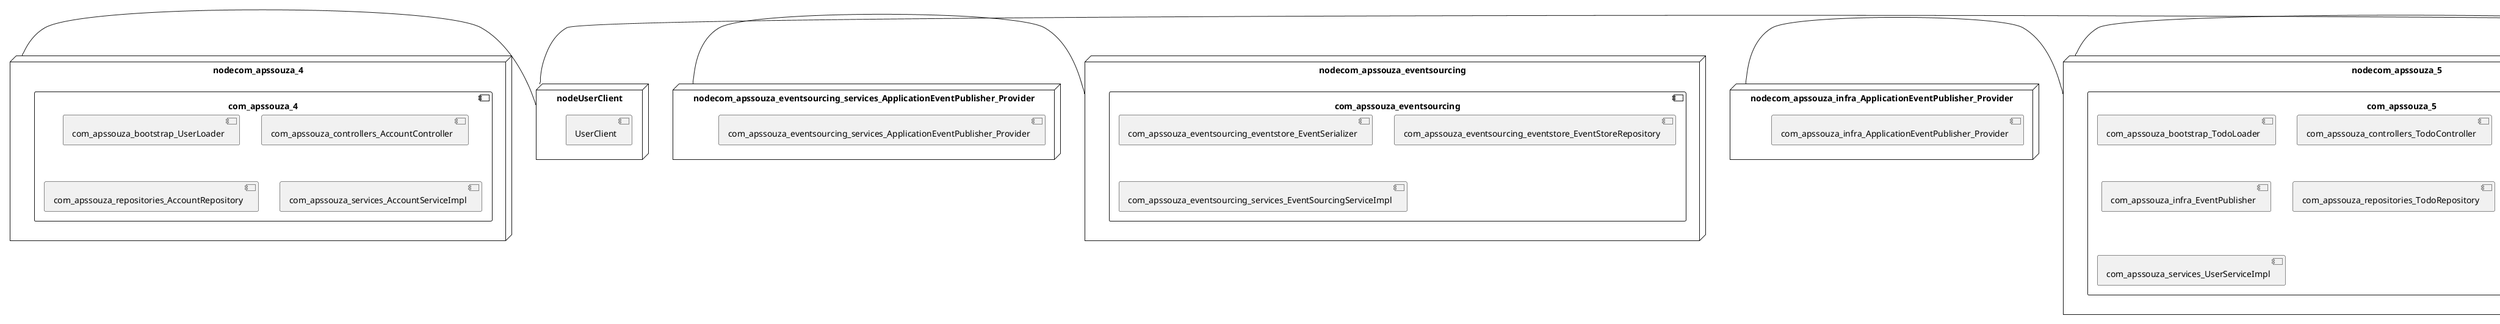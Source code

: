 @startuml
skinparam fixCircleLabelOverlapping true
skinparam componentStyle uml2
node nodecom_apssouza {
component com_apssouza {
[com_apssouza_eventsourcing_commands_EmailCommandHandler] [[apssouza22-java-microservice.system#_mcDNXTfmEe-Ro6Jq7l0Zpw]]
[com_apssouza_mailservice_controllers_NotifyController] [[apssouza22-java-microservice.system#_mcDNXTfmEe-Ro6Jq7l0Zpw]]
}
}
node nodecom_apssouza_2 {
component com_apssouza_2 {
[com_apssouza_controllers_TodoChangesController] [[apssouza22-java-microservice.system#_mcDNXTfmEe-Ro6Jq7l0Zpw]]
[com_apssouza_monitors_TodoStoreEventChanges] [[apssouza22-java-microservice.system#_mcDNXTfmEe-Ro6Jq7l0Zpw]]
}
}
node nodecom_apssouza_3 {
component com_apssouza_3 {
[com_apssouza_controllers_TodoServiceStatisticsController] [[apssouza22-java-microservice.system#_mcDNXTfmEe-Ro6Jq7l0Zpw]]
[com_apssouza_monitors_TodoServiceMethodInvokedStore] [[apssouza22-java-microservice.system#_mcDNXTfmEe-Ro6Jq7l0Zpw]]
}
}
node nodecom_apssouza_4 {
component com_apssouza_4 {
[com_apssouza_bootstrap_UserLoader] [[apssouza22-java-microservice.system#_mcDNXTfmEe-Ro6Jq7l0Zpw]]
[com_apssouza_controllers_AccountController] [[apssouza22-java-microservice.system#_mcDNXTfmEe-Ro6Jq7l0Zpw]]
[com_apssouza_repositories_AccountRepository] [[apssouza22-java-microservice.system#_mcDNXTfmEe-Ro6Jq7l0Zpw]]
[com_apssouza_services_AccountServiceImpl] [[apssouza22-java-microservice.system#_mcDNXTfmEe-Ro6Jq7l0Zpw]]
}
}
node nodecom_apssouza_5 {
component com_apssouza_5 {
[com_apssouza_bootstrap_TodoLoader] [[apssouza22-java-microservice.system#_mcDNXTfmEe-Ro6Jq7l0Zpw]]
[com_apssouza_controllers_TodoController] [[apssouza22-java-microservice.system#_mcDNXTfmEe-Ro6Jq7l0Zpw]]
[com_apssouza_controllers_UserController] [[apssouza22-java-microservice.system#_mcDNXTfmEe-Ro6Jq7l0Zpw]]
[com_apssouza_infra_EventPublisher] [[apssouza22-java-microservice.system#_mcDNXTfmEe-Ro6Jq7l0Zpw]]
[com_apssouza_repositories_TodoRepository] [[apssouza22-java-microservice.system#_mcDNXTfmEe-Ro6Jq7l0Zpw]]
[com_apssouza_services_TodoServiceImpl] [[apssouza22-java-microservice.system#_mcDNXTfmEe-Ro6Jq7l0Zpw]]
[com_apssouza_services_UserServiceImpl] [[apssouza22-java-microservice.system#_mcDNXTfmEe-Ro6Jq7l0Zpw]]
}
}
node nodecom_apssouza_eventsourcing {
component com_apssouza_eventsourcing {
[com_apssouza_eventsourcing_eventstore_EventSerializer] [[apssouza22-java-microservice.system#_mcDNXTfmEe-Ro6Jq7l0Zpw]]
[com_apssouza_eventsourcing_eventstore_EventStoreRepository] [[apssouza22-java-microservice.system#_mcDNXTfmEe-Ro6Jq7l0Zpw]]
[com_apssouza_eventsourcing_services_EventSourcingServiceImpl] [[apssouza22-java-microservice.system#_mcDNXTfmEe-Ro6Jq7l0Zpw]]
}
}
node nodecom_apssouza_mailservice {
component com_apssouza_mailservice {
[com_apssouza_mailservice_controllers_EmailController] [[apssouza22-java-microservice.system#_mcDNXTfmEe-Ro6Jq7l0Zpw]]
[com_apssouza_mailservice_repository_EmailRepository] [[apssouza22-java-microservice.system#_mcDNXTfmEe-Ro6Jq7l0Zpw]]
}
}
node nodeTodoController {
[TodoController] [[apssouza22-java-microservice.system#_mcDNXTfmEe-Ro6Jq7l0Zpw]]
}
node nodeUserClient {
[UserClient] [[apssouza22-java-microservice.system#_mcDNXTfmEe-Ro6Jq7l0Zpw]]
}
node nodecom_apssouza_clients_UserClient {
[com_apssouza_clients_UserClient] [[apssouza22-java-microservice.system#_mcDNXTfmEe-Ro6Jq7l0Zpw]]
}
node nodecom_apssouza_eventsourcing_services_ApplicationEventPublisher_Provider {
[com_apssouza_eventsourcing_services_ApplicationEventPublisher_Provider] [[apssouza22-java-microservice.system#_mcDNXTfmEe-Ro6Jq7l0Zpw]]
}
node nodecom_apssouza_infra_ApplicationEventPublisher_Provider {
[com_apssouza_infra_ApplicationEventPublisher_Provider] [[apssouza22-java-microservice.system#_mcDNXTfmEe-Ro6Jq7l0Zpw]]
}
node nodecom_apssouza_infra_Source_Provider {
[com_apssouza_infra_Source_Provider] [[apssouza22-java-microservice.system#_mcDNXTfmEe-Ro6Jq7l0Zpw]]
}
node nodecom_apssouza_integrations_socket_TodoSocketController {
[com_apssouza_integrations_socket_TodoSocketController] [[apssouza22-java-microservice.system#_mcDNXTfmEe-Ro6Jq7l0Zpw]]
}
node nodeuser_users_Provider {
[user_users_Provider] [[apssouza22-java-microservice.system#_mcDNXTfmEe-Ro6Jq7l0Zpw]]
}
[nodecom_apssouza_4] - [nodeUserClient]
[nodecom_apssouza_eventsourcing_services_ApplicationEventPublisher_Provider] - [nodecom_apssouza_eventsourcing]
[nodecom_apssouza_infra_ApplicationEventPublisher_Provider] - [nodecom_apssouza_5]
[nodecom_apssouza_infra_Source_Provider] - [nodecom_apssouza_5]
[nodeuser_users_Provider] - [nodeUserClient]

@enduml
